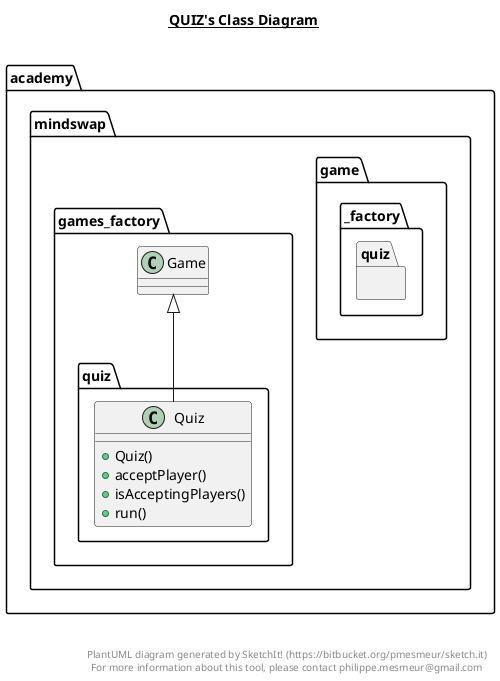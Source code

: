 @startuml

title __QUIZ's Class Diagram__\n

  namespace academy.mindswap.game {
    namespace _factory {
      namespace quiz {
        class academy.mindswap.games_factory.quiz.Quiz {
            + Quiz()
            + acceptPlayer()
            + isAcceptingPlayers()
            + run()
        }
      }
    }
  }
  

  academy.mindswap.games_factory.quiz.Quiz -up-|> academy.mindswap.games_factory.Game


right footer


PlantUML diagram generated by SketchIt! (https://bitbucket.org/pmesmeur/sketch.it)
For more information about this tool, please contact philippe.mesmeur@gmail.com
endfooter

@enduml

